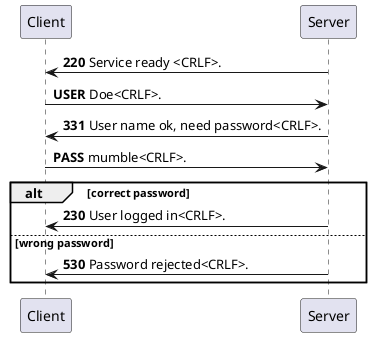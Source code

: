 @startuml user-pass-auth
Client <- Server : <b>220</b> Service ready <CRLF>.
Client -> Server : <b>USER</b> Doe<CRLF>.
Client <- Server : <b>331</b> User name ok, need password<CRLF>.
Client -> Server  : <b>PASS</b> mumble<CRLF>.

alt correct password
  Client <- Server : <b>230</b> User logged in<CRLF>.
else wrong password
  Client <- Server : <b>530</b> Password rejected<CRLF>.
end
@enduml